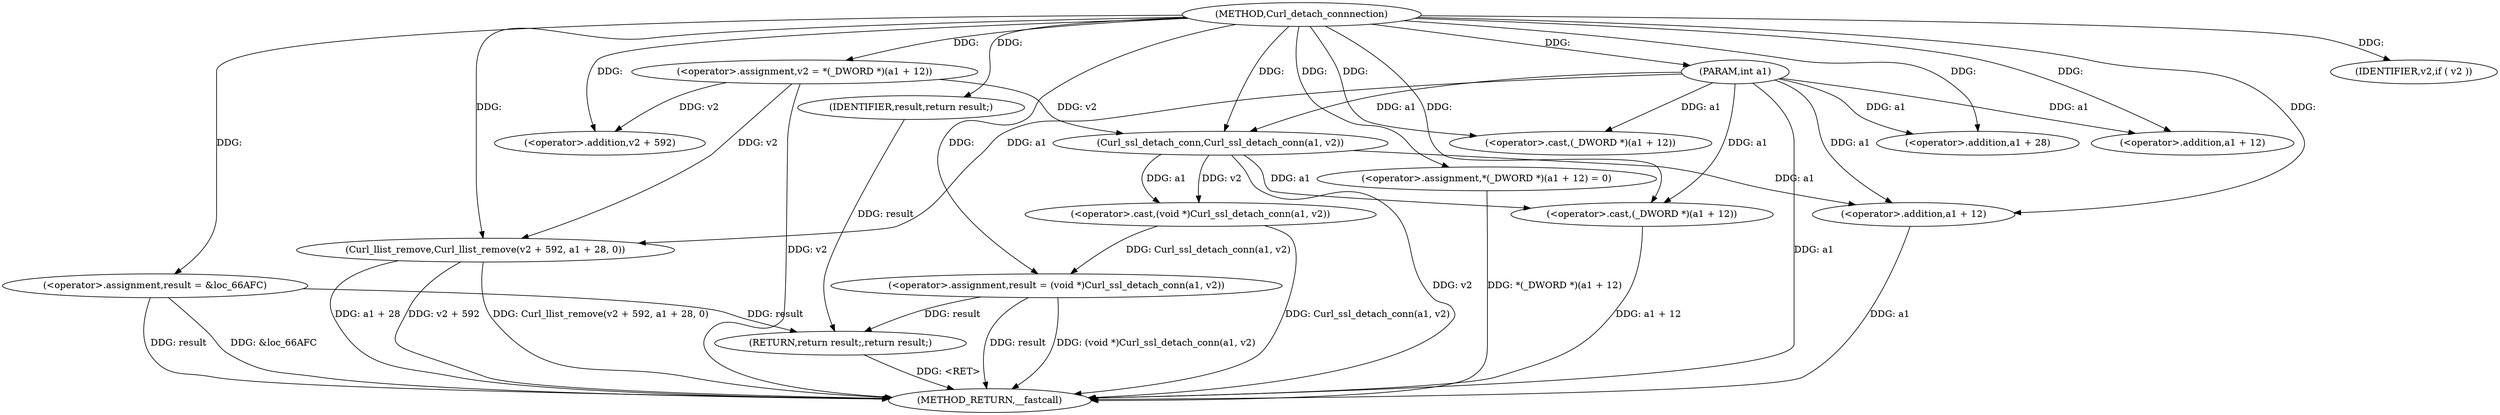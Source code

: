 digraph Curl_detach_connnection {  
"1000103" [label = "(METHOD,Curl_detach_connnection)" ]
"1000148" [label = "(METHOD_RETURN,__fastcall)" ]
"1000104" [label = "(PARAM,int a1)" ]
"1000108" [label = "(<operator>.assignment,result = &loc_66AFC)" ]
"1000112" [label = "(<operator>.assignment,v2 = *(_DWORD *)(a1 + 12))" ]
"1000115" [label = "(<operator>.cast,(_DWORD *)(a1 + 12))" ]
"1000117" [label = "(<operator>.addition,a1 + 12)" ]
"1000121" [label = "(IDENTIFIER,v2,if ( v2 ))" ]
"1000123" [label = "(Curl_llist_remove,Curl_llist_remove(v2 + 592, a1 + 28, 0))" ]
"1000124" [label = "(<operator>.addition,v2 + 592)" ]
"1000127" [label = "(<operator>.addition,a1 + 28)" ]
"1000131" [label = "(<operator>.assignment,result = (void *)Curl_ssl_detach_conn(a1, v2))" ]
"1000133" [label = "(<operator>.cast,(void *)Curl_ssl_detach_conn(a1, v2))" ]
"1000135" [label = "(Curl_ssl_detach_conn,Curl_ssl_detach_conn(a1, v2))" ]
"1000138" [label = "(<operator>.assignment,*(_DWORD *)(a1 + 12) = 0)" ]
"1000140" [label = "(<operator>.cast,(_DWORD *)(a1 + 12))" ]
"1000142" [label = "(<operator>.addition,a1 + 12)" ]
"1000146" [label = "(RETURN,return result;,return result;)" ]
"1000147" [label = "(IDENTIFIER,result,return result;)" ]
  "1000142" -> "1000148"  [ label = "DDG: a1"] 
  "1000112" -> "1000148"  [ label = "DDG: v2"] 
  "1000108" -> "1000148"  [ label = "DDG: result"] 
  "1000123" -> "1000148"  [ label = "DDG: v2 + 592"] 
  "1000140" -> "1000148"  [ label = "DDG: a1 + 12"] 
  "1000135" -> "1000148"  [ label = "DDG: v2"] 
  "1000104" -> "1000148"  [ label = "DDG: a1"] 
  "1000133" -> "1000148"  [ label = "DDG: Curl_ssl_detach_conn(a1, v2)"] 
  "1000123" -> "1000148"  [ label = "DDG: Curl_llist_remove(v2 + 592, a1 + 28, 0)"] 
  "1000123" -> "1000148"  [ label = "DDG: a1 + 28"] 
  "1000138" -> "1000148"  [ label = "DDG: *(_DWORD *)(a1 + 12)"] 
  "1000108" -> "1000148"  [ label = "DDG: &loc_66AFC"] 
  "1000131" -> "1000148"  [ label = "DDG: (void *)Curl_ssl_detach_conn(a1, v2)"] 
  "1000131" -> "1000148"  [ label = "DDG: result"] 
  "1000146" -> "1000148"  [ label = "DDG: <RET>"] 
  "1000103" -> "1000104"  [ label = "DDG: "] 
  "1000103" -> "1000108"  [ label = "DDG: "] 
  "1000103" -> "1000112"  [ label = "DDG: "] 
  "1000104" -> "1000115"  [ label = "DDG: a1"] 
  "1000103" -> "1000115"  [ label = "DDG: "] 
  "1000104" -> "1000117"  [ label = "DDG: a1"] 
  "1000103" -> "1000117"  [ label = "DDG: "] 
  "1000103" -> "1000121"  [ label = "DDG: "] 
  "1000112" -> "1000123"  [ label = "DDG: v2"] 
  "1000103" -> "1000123"  [ label = "DDG: "] 
  "1000112" -> "1000124"  [ label = "DDG: v2"] 
  "1000103" -> "1000124"  [ label = "DDG: "] 
  "1000104" -> "1000123"  [ label = "DDG: a1"] 
  "1000104" -> "1000127"  [ label = "DDG: a1"] 
  "1000103" -> "1000127"  [ label = "DDG: "] 
  "1000133" -> "1000131"  [ label = "DDG: Curl_ssl_detach_conn(a1, v2)"] 
  "1000103" -> "1000131"  [ label = "DDG: "] 
  "1000135" -> "1000133"  [ label = "DDG: a1"] 
  "1000135" -> "1000133"  [ label = "DDG: v2"] 
  "1000104" -> "1000135"  [ label = "DDG: a1"] 
  "1000103" -> "1000135"  [ label = "DDG: "] 
  "1000112" -> "1000135"  [ label = "DDG: v2"] 
  "1000103" -> "1000138"  [ label = "DDG: "] 
  "1000135" -> "1000140"  [ label = "DDG: a1"] 
  "1000104" -> "1000140"  [ label = "DDG: a1"] 
  "1000103" -> "1000140"  [ label = "DDG: "] 
  "1000135" -> "1000142"  [ label = "DDG: a1"] 
  "1000104" -> "1000142"  [ label = "DDG: a1"] 
  "1000103" -> "1000142"  [ label = "DDG: "] 
  "1000147" -> "1000146"  [ label = "DDG: result"] 
  "1000108" -> "1000146"  [ label = "DDG: result"] 
  "1000131" -> "1000146"  [ label = "DDG: result"] 
  "1000103" -> "1000147"  [ label = "DDG: "] 
}
